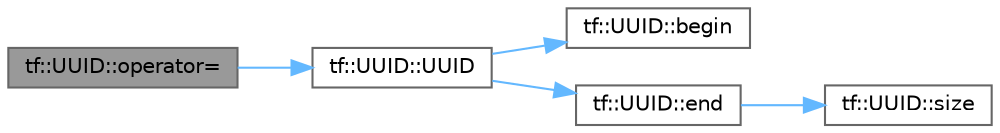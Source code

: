 digraph "tf::UUID::operator="
{
 // LATEX_PDF_SIZE
  bgcolor="transparent";
  edge [fontname=Helvetica,fontsize=10,labelfontname=Helvetica,labelfontsize=10];
  node [fontname=Helvetica,fontsize=10,shape=box,height=0.2,width=0.4];
  rankdir="LR";
  Node1 [id="Node000001",label="tf::UUID::operator=",height=0.2,width=0.4,color="gray40", fillcolor="grey60", style="filled", fontcolor="black",tooltip=" "];
  Node1 -> Node2 [id="edge5_Node000001_Node000002",color="steelblue1",style="solid",tooltip=" "];
  Node2 [id="Node000002",label="tf::UUID::UUID",height=0.2,width=0.4,color="grey40", fillcolor="white", style="filled",URL="$structtf_1_1_u_u_i_d.html#aae1dfd3e5dd12cf23adbdbbe90f24295",tooltip=" "];
  Node2 -> Node3 [id="edge6_Node000002_Node000003",color="steelblue1",style="solid",tooltip=" "];
  Node3 [id="Node000003",label="tf::UUID::begin",height=0.2,width=0.4,color="grey40", fillcolor="white", style="filled",URL="$structtf_1_1_u_u_i_d.html#add3e7b568ad2e54107bb474a5bb1a6a2",tooltip=" "];
  Node2 -> Node4 [id="edge7_Node000002_Node000004",color="steelblue1",style="solid",tooltip=" "];
  Node4 [id="Node000004",label="tf::UUID::end",height=0.2,width=0.4,color="grey40", fillcolor="white", style="filled",URL="$structtf_1_1_u_u_i_d.html#a3cf80f20eafe3c80dde341fe7487c599",tooltip=" "];
  Node4 -> Node5 [id="edge8_Node000004_Node000005",color="steelblue1",style="solid",tooltip=" "];
  Node5 [id="Node000005",label="tf::UUID::size",height=0.2,width=0.4,color="grey40", fillcolor="white", style="filled",URL="$structtf_1_1_u_u_i_d.html#a06382c286e03ea258cee47fee2ccdf4c",tooltip=" "];
}
